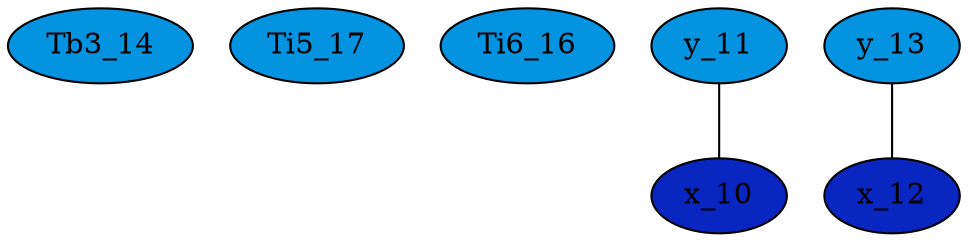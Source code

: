 digraph G {
  Tb3_14 [shape=ellipse, fillcolor="#0493E0", style="filled", ];
  Ti5_17 [shape=ellipse, fillcolor="#0493E0", style="filled", ];
  Ti6_16 [shape=ellipse, fillcolor="#0493E0", style="filled", ];
  x_10 [shape=ellipse, fillcolor="#0927C0", style="filled", ];
  x_12 [shape=ellipse, fillcolor="#0927C0", style="filled", ];
  y_11 [shape=ellipse, fillcolor="#0493E0", style="filled", ];
  y_13 [shape=ellipse, fillcolor="#0493E0", style="filled", ];
  
  
  y_11 -> x_10 [dir=none, label="", ];
  y_13 -> x_12 [dir=none, label="", ];
  
  }